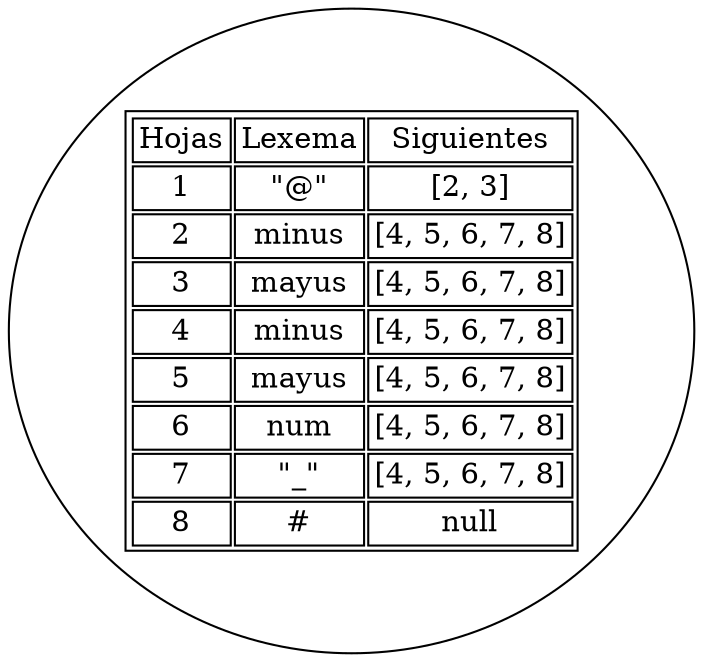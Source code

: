 digraph Arbol_Sintactico{arset [label=<
        <TABLE ALIGN="LEFT">
            <TR>
                <TD>Hojas</TD>
                <TD>Lexema</TD>
                <TD>Siguientes</TD>
                  </TR><TR>
                <TD>1</TD>
                <TD>"@"</TD>
                <TD>[2, 3]</TD>
            </TR><TR>
                <TD>2</TD>
                <TD>minus</TD>
                <TD>[4, 5, 6, 7, 8]</TD>
            </TR><TR>
                <TD>3</TD>
                <TD>mayus</TD>
                <TD>[4, 5, 6, 7, 8]</TD>
            </TR><TR>
                <TD>4</TD>
                <TD>minus</TD>
                <TD>[4, 5, 6, 7, 8]</TD>
            </TR><TR>
                <TD>5</TD>
                <TD>mayus</TD>
                <TD>[4, 5, 6, 7, 8]</TD>
            </TR><TR>
                <TD>6</TD>
                <TD>num</TD>
                <TD>[4, 5, 6, 7, 8]</TD>
            </TR><TR>
                <TD>7</TD>
                <TD>"_"</TD>
                <TD>[4, 5, 6, 7, 8]</TD>
            </TR><TR>
                <TD>8</TD>
                <TD>#</TD>
                <TD>null</TD>
            </TR></TABLE>
    >, ];}
